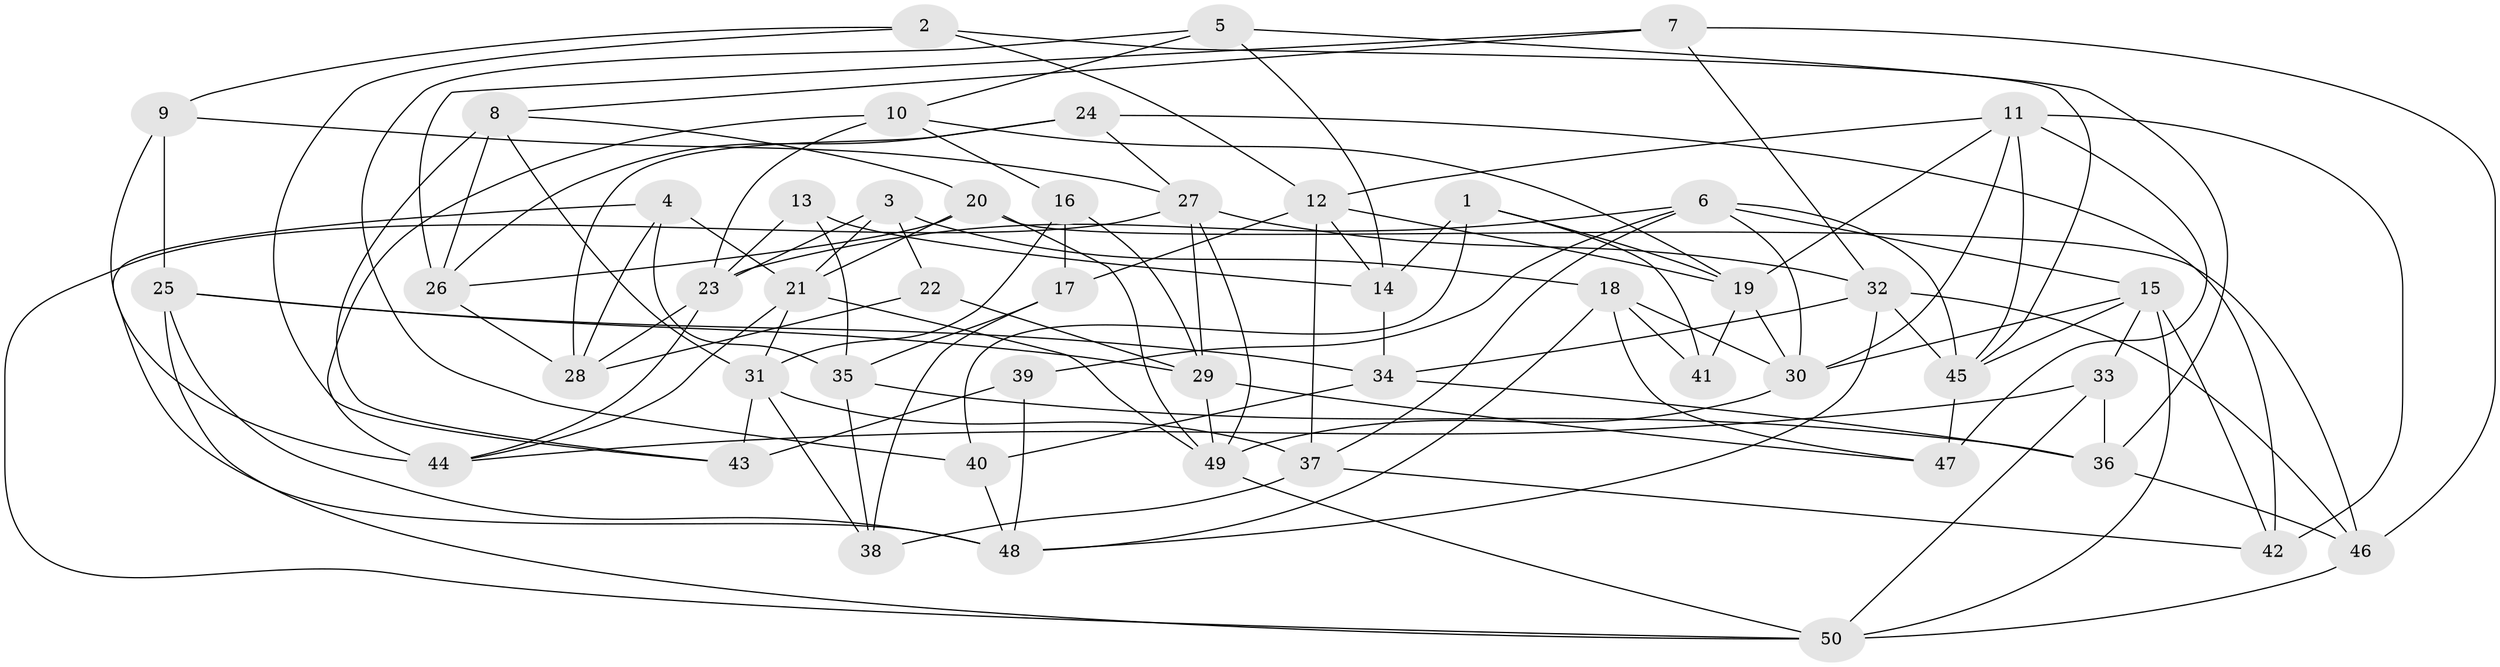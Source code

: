 // original degree distribution, {4: 1.0}
// Generated by graph-tools (version 1.1) at 2025/38/03/04/25 23:38:12]
// undirected, 50 vertices, 121 edges
graph export_dot {
  node [color=gray90,style=filled];
  1;
  2;
  3;
  4;
  5;
  6;
  7;
  8;
  9;
  10;
  11;
  12;
  13;
  14;
  15;
  16;
  17;
  18;
  19;
  20;
  21;
  22;
  23;
  24;
  25;
  26;
  27;
  28;
  29;
  30;
  31;
  32;
  33;
  34;
  35;
  36;
  37;
  38;
  39;
  40;
  41;
  42;
  43;
  44;
  45;
  46;
  47;
  48;
  49;
  50;
  1 -- 14 [weight=1.0];
  1 -- 19 [weight=1.0];
  1 -- 40 [weight=1.0];
  1 -- 41 [weight=1.0];
  2 -- 9 [weight=1.0];
  2 -- 12 [weight=1.0];
  2 -- 43 [weight=1.0];
  2 -- 45 [weight=1.0];
  3 -- 18 [weight=1.0];
  3 -- 21 [weight=1.0];
  3 -- 22 [weight=1.0];
  3 -- 23 [weight=1.0];
  4 -- 21 [weight=1.0];
  4 -- 28 [weight=1.0];
  4 -- 35 [weight=1.0];
  4 -- 48 [weight=1.0];
  5 -- 10 [weight=1.0];
  5 -- 14 [weight=1.0];
  5 -- 36 [weight=1.0];
  5 -- 40 [weight=1.0];
  6 -- 15 [weight=1.0];
  6 -- 23 [weight=1.0];
  6 -- 30 [weight=1.0];
  6 -- 37 [weight=1.0];
  6 -- 39 [weight=1.0];
  6 -- 45 [weight=1.0];
  7 -- 8 [weight=1.0];
  7 -- 26 [weight=1.0];
  7 -- 32 [weight=1.0];
  7 -- 46 [weight=1.0];
  8 -- 20 [weight=1.0];
  8 -- 26 [weight=1.0];
  8 -- 31 [weight=1.0];
  8 -- 43 [weight=2.0];
  9 -- 25 [weight=1.0];
  9 -- 27 [weight=1.0];
  9 -- 44 [weight=1.0];
  10 -- 16 [weight=1.0];
  10 -- 19 [weight=1.0];
  10 -- 23 [weight=1.0];
  10 -- 44 [weight=2.0];
  11 -- 12 [weight=1.0];
  11 -- 19 [weight=1.0];
  11 -- 30 [weight=1.0];
  11 -- 42 [weight=1.0];
  11 -- 45 [weight=1.0];
  11 -- 47 [weight=1.0];
  12 -- 14 [weight=1.0];
  12 -- 17 [weight=1.0];
  12 -- 19 [weight=1.0];
  12 -- 37 [weight=1.0];
  13 -- 14 [weight=2.0];
  13 -- 23 [weight=1.0];
  13 -- 35 [weight=1.0];
  14 -- 34 [weight=1.0];
  15 -- 30 [weight=1.0];
  15 -- 33 [weight=1.0];
  15 -- 42 [weight=1.0];
  15 -- 45 [weight=1.0];
  15 -- 50 [weight=1.0];
  16 -- 17 [weight=1.0];
  16 -- 29 [weight=1.0];
  16 -- 31 [weight=1.0];
  17 -- 35 [weight=1.0];
  17 -- 38 [weight=1.0];
  18 -- 30 [weight=1.0];
  18 -- 41 [weight=2.0];
  18 -- 47 [weight=1.0];
  18 -- 48 [weight=1.0];
  19 -- 30 [weight=1.0];
  19 -- 41 [weight=1.0];
  20 -- 21 [weight=1.0];
  20 -- 26 [weight=2.0];
  20 -- 46 [weight=1.0];
  20 -- 49 [weight=1.0];
  21 -- 31 [weight=1.0];
  21 -- 44 [weight=1.0];
  21 -- 49 [weight=1.0];
  22 -- 28 [weight=2.0];
  22 -- 29 [weight=1.0];
  23 -- 28 [weight=1.0];
  23 -- 44 [weight=1.0];
  24 -- 26 [weight=1.0];
  24 -- 27 [weight=1.0];
  24 -- 28 [weight=1.0];
  24 -- 42 [weight=1.0];
  25 -- 29 [weight=1.0];
  25 -- 34 [weight=2.0];
  25 -- 48 [weight=1.0];
  25 -- 50 [weight=1.0];
  26 -- 28 [weight=1.0];
  27 -- 29 [weight=1.0];
  27 -- 32 [weight=1.0];
  27 -- 49 [weight=1.0];
  27 -- 50 [weight=1.0];
  29 -- 47 [weight=1.0];
  29 -- 49 [weight=1.0];
  30 -- 49 [weight=1.0];
  31 -- 37 [weight=1.0];
  31 -- 38 [weight=1.0];
  31 -- 43 [weight=1.0];
  32 -- 34 [weight=1.0];
  32 -- 45 [weight=1.0];
  32 -- 46 [weight=1.0];
  32 -- 48 [weight=1.0];
  33 -- 36 [weight=1.0];
  33 -- 44 [weight=1.0];
  33 -- 50 [weight=1.0];
  34 -- 36 [weight=1.0];
  34 -- 40 [weight=1.0];
  35 -- 36 [weight=1.0];
  35 -- 38 [weight=2.0];
  36 -- 46 [weight=2.0];
  37 -- 38 [weight=2.0];
  37 -- 42 [weight=1.0];
  39 -- 43 [weight=2.0];
  39 -- 48 [weight=1.0];
  40 -- 48 [weight=1.0];
  45 -- 47 [weight=1.0];
  46 -- 50 [weight=1.0];
  49 -- 50 [weight=1.0];
}
